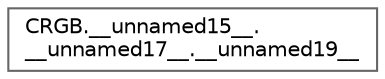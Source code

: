 digraph "Graphical Class Hierarchy"
{
 // LATEX_PDF_SIZE
  bgcolor="transparent";
  edge [fontname=Helvetica,fontsize=10,labelfontname=Helvetica,labelfontsize=10];
  node [fontname=Helvetica,fontsize=10,shape=box,height=0.2,width=0.4];
  rankdir="LR";
  Node0 [id="Node000000",label="CRGB.__unnamed15__.\l__unnamed17__.__unnamed19__",height=0.2,width=0.4,color="grey40", fillcolor="white", style="filled",URL="$db/d87/group___pixel_types.html#d6/df0/union_c_r_g_b_8____unnamed15_____8____unnamed17_____8____unnamed19____",tooltip=" "];
}
